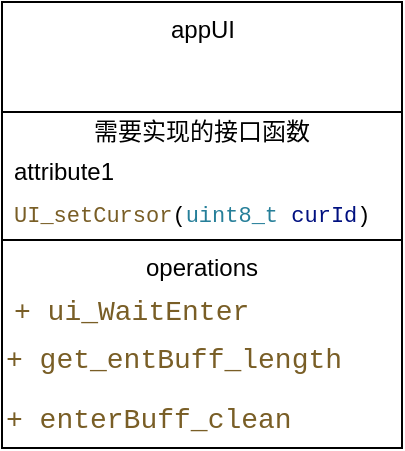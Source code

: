 <mxfile>
    <diagram id="uU5bxr3NAXnfRS8uUMLj" name="第 1 页">
        <mxGraphModel dx="631" dy="639" grid="1" gridSize="10" guides="1" tooltips="1" connect="1" arrows="1" fold="1" page="1" pageScale="1" pageWidth="827" pageHeight="1169" math="0" shadow="0">
            <root>
                <mxCell id="0"/>
                <mxCell id="1" parent="0"/>
                <mxCell id="35" value="appUI" style="swimlane;fontStyle=0;align=center;verticalAlign=top;childLayout=stackLayout;horizontal=1;startSize=55;horizontalStack=0;resizeParent=1;resizeParentMax=0;resizeLast=0;collapsible=0;marginBottom=0;html=1;" vertex="1" parent="1">
                    <mxGeometry x="30" y="20" width="200" height="223" as="geometry"/>
                </mxCell>
                <mxCell id="36" value="需要实现的接口函数" style="text;html=1;strokeColor=none;fillColor=none;align=center;verticalAlign=middle;spacingLeft=4;spacingRight=4;overflow=hidden;rotatable=0;points=[[0,0.5],[1,0.5]];portConstraint=eastwest;" vertex="1" parent="35">
                    <mxGeometry y="55" width="200" height="20" as="geometry"/>
                </mxCell>
                <mxCell id="37" value="attribute1" style="text;html=1;strokeColor=none;fillColor=none;align=left;verticalAlign=middle;spacingLeft=4;spacingRight=4;overflow=hidden;rotatable=0;points=[[0,0.5],[1,0.5]];portConstraint=eastwest;" vertex="1" parent="35">
                    <mxGeometry y="75" width="200" height="20" as="geometry"/>
                </mxCell>
                <mxCell id="39" value="&lt;div style=&quot;background-color: rgb(255, 255, 255); font-family: consolas, &amp;quot;courier new&amp;quot;, monospace; font-size: 11px; line-height: 19px;&quot;&gt;&lt;span style=&quot;color: rgb(121, 94, 38); font-size: 11px;&quot;&gt;UI_setCursor&lt;/span&gt;(&lt;span style=&quot;color: rgb(38, 127, 153); font-size: 11px;&quot;&gt;uint8_t&lt;/span&gt; &lt;span style=&quot;color: rgb(0, 16, 128); font-size: 11px;&quot;&gt;curId&lt;/span&gt;)&lt;/div&gt;" style="text;html=1;strokeColor=none;fillColor=none;align=left;verticalAlign=middle;spacingLeft=4;spacingRight=4;overflow=hidden;rotatable=0;points=[[0,0.5],[1,0.5]];portConstraint=eastwest;fontSize=11;" vertex="1" parent="35">
                    <mxGeometry y="95" width="200" height="20" as="geometry"/>
                </mxCell>
                <mxCell id="40" value="" style="line;strokeWidth=1;fillColor=none;align=left;verticalAlign=middle;spacingTop=-1;spacingLeft=3;spacingRight=3;rotatable=0;labelPosition=right;points=[];portConstraint=eastwest;" vertex="1" parent="35">
                    <mxGeometry y="115" width="200" height="8" as="geometry"/>
                </mxCell>
                <mxCell id="41" value="operations" style="text;html=1;strokeColor=none;fillColor=none;align=center;verticalAlign=middle;spacingLeft=4;spacingRight=4;overflow=hidden;rotatable=0;points=[[0,0.5],[1,0.5]];portConstraint=eastwest;" vertex="1" parent="35">
                    <mxGeometry y="123" width="200" height="20" as="geometry"/>
                </mxCell>
                <mxCell id="42" value="&lt;div style=&quot;background-color: rgb(255 , 255 , 255) ; font-family: &amp;#34;consolas&amp;#34; , &amp;#34;courier new&amp;#34; , monospace ; font-size: 14px ; line-height: 19px&quot;&gt;&lt;span style=&quot;color: #795e26&quot;&gt;+ ui_WaitEnter&lt;/span&gt;&lt;/div&gt;" style="text;html=1;strokeColor=none;fillColor=none;align=left;verticalAlign=middle;spacingLeft=4;spacingRight=4;overflow=hidden;rotatable=0;points=[[0,0.5],[1,0.5]];portConstraint=eastwest;" vertex="1" parent="35">
                    <mxGeometry y="143" width="200" height="20" as="geometry"/>
                </mxCell>
                <mxCell id="43" value="&lt;div style=&quot;color: rgb(0 , 0 , 0) ; background-color: rgb(255 , 255 , 255) ; font-family: &amp;#34;consolas&amp;#34; , &amp;#34;courier new&amp;#34; , monospace ; font-weight: normal ; font-size: 14px ; line-height: 19px&quot;&gt;&lt;div&gt;&lt;span style=&quot;color: #795e26&quot;&gt;+ get_entBuff_length&lt;/span&gt;&lt;/div&gt;&lt;/div&gt;" style="text;whiteSpace=wrap;html=1;" vertex="1" parent="35">
                    <mxGeometry y="163" width="200" height="30" as="geometry"/>
                </mxCell>
                <mxCell id="44" value="&lt;div style=&quot;color: rgb(0 , 0 , 0) ; background-color: rgb(255 , 255 , 255) ; font-family: &amp;#34;consolas&amp;#34; , &amp;#34;courier new&amp;#34; , monospace ; font-weight: normal ; font-size: 14px ; line-height: 19px&quot;&gt;&lt;div&gt;&lt;span style=&quot;color: #795e26&quot;&gt;+ enterBuff_clean&lt;/span&gt;&lt;/div&gt;&lt;/div&gt;" style="text;whiteSpace=wrap;html=1;" vertex="1" parent="35">
                    <mxGeometry y="193" width="200" height="30" as="geometry"/>
                </mxCell>
                <mxCell id="23" value="未命名图层" parent="0"/>
            </root>
        </mxGraphModel>
    </diagram>
</mxfile>